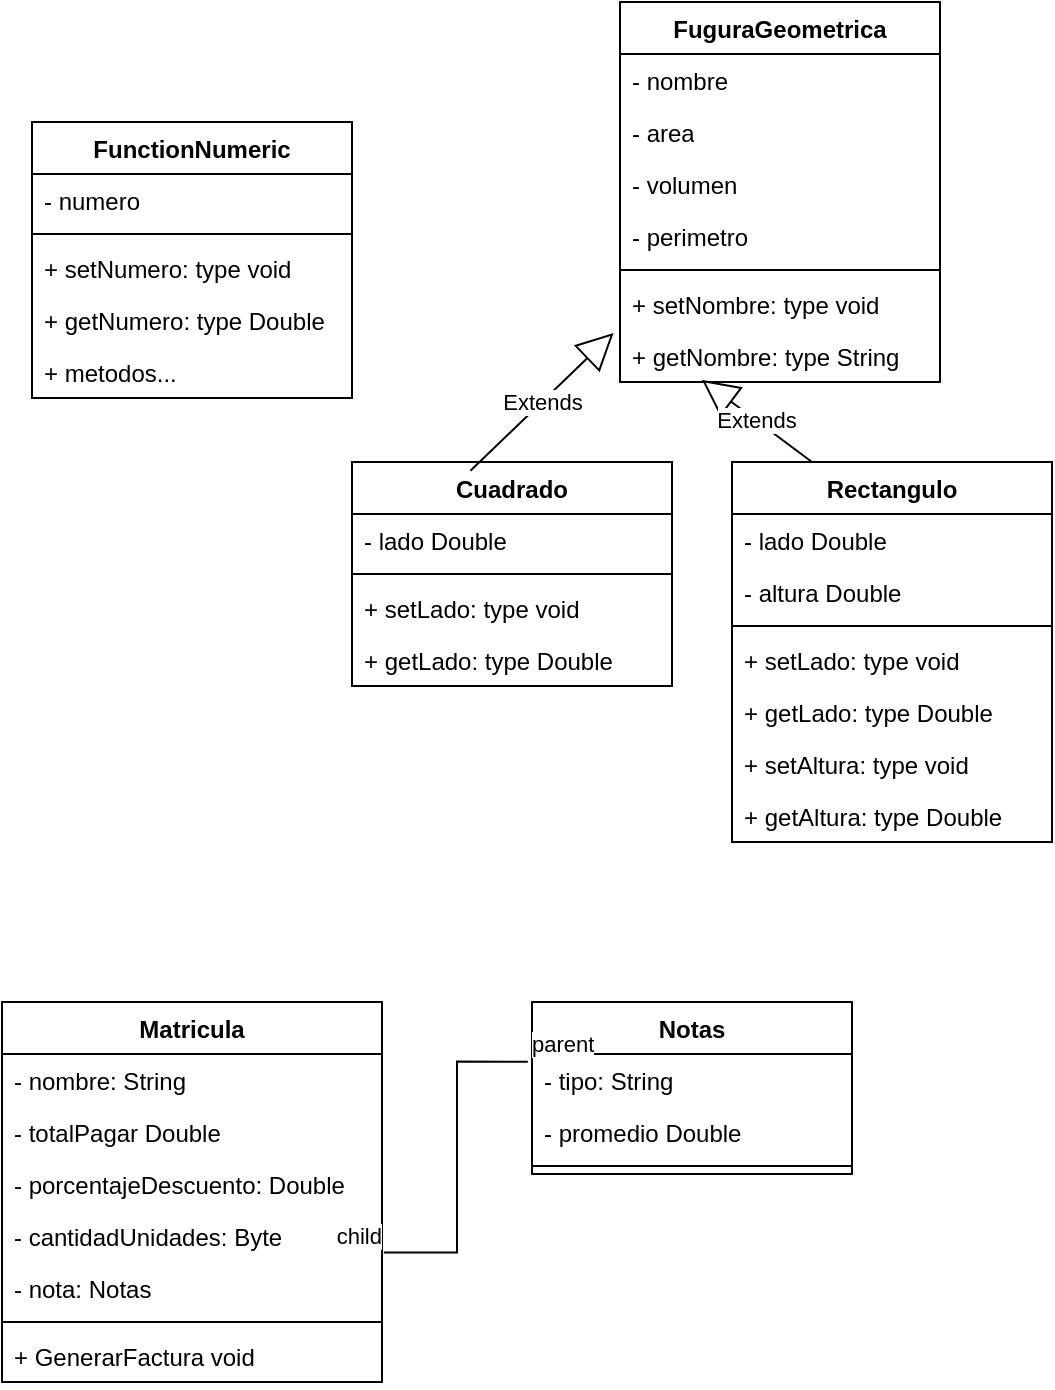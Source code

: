 <mxfile version="21.6.6" type="github">
  <diagram name="Página-1" id="zM-KWCc-olMnprGslNsv">
    <mxGraphModel dx="503" dy="279" grid="1" gridSize="10" guides="1" tooltips="1" connect="1" arrows="1" fold="1" page="1" pageScale="1" pageWidth="827" pageHeight="1169" math="0" shadow="0">
      <root>
        <mxCell id="0" />
        <mxCell id="1" parent="0" />
        <mxCell id="bVBExnZ0OGTMpVUNcGUI-1" value="FuguraGeometrica" style="swimlane;fontStyle=1;align=center;verticalAlign=top;childLayout=stackLayout;horizontal=1;startSize=26;horizontalStack=0;resizeParent=1;resizeParentMax=0;resizeLast=0;collapsible=1;marginBottom=0;whiteSpace=wrap;html=1;" vertex="1" parent="1">
          <mxGeometry x="414" y="70" width="160" height="190" as="geometry" />
        </mxCell>
        <mxCell id="bVBExnZ0OGTMpVUNcGUI-2" value="- nombre" style="text;strokeColor=none;fillColor=none;align=left;verticalAlign=top;spacingLeft=4;spacingRight=4;overflow=hidden;rotatable=0;points=[[0,0.5],[1,0.5]];portConstraint=eastwest;whiteSpace=wrap;html=1;" vertex="1" parent="bVBExnZ0OGTMpVUNcGUI-1">
          <mxGeometry y="26" width="160" height="26" as="geometry" />
        </mxCell>
        <mxCell id="bVBExnZ0OGTMpVUNcGUI-30" value="- area" style="text;strokeColor=none;fillColor=none;align=left;verticalAlign=top;spacingLeft=4;spacingRight=4;overflow=hidden;rotatable=0;points=[[0,0.5],[1,0.5]];portConstraint=eastwest;whiteSpace=wrap;html=1;" vertex="1" parent="bVBExnZ0OGTMpVUNcGUI-1">
          <mxGeometry y="52" width="160" height="26" as="geometry" />
        </mxCell>
        <mxCell id="bVBExnZ0OGTMpVUNcGUI-31" value="- volumen" style="text;strokeColor=none;fillColor=none;align=left;verticalAlign=top;spacingLeft=4;spacingRight=4;overflow=hidden;rotatable=0;points=[[0,0.5],[1,0.5]];portConstraint=eastwest;whiteSpace=wrap;html=1;" vertex="1" parent="bVBExnZ0OGTMpVUNcGUI-1">
          <mxGeometry y="78" width="160" height="26" as="geometry" />
        </mxCell>
        <mxCell id="bVBExnZ0OGTMpVUNcGUI-32" value="- perimetro" style="text;strokeColor=none;fillColor=none;align=left;verticalAlign=top;spacingLeft=4;spacingRight=4;overflow=hidden;rotatable=0;points=[[0,0.5],[1,0.5]];portConstraint=eastwest;whiteSpace=wrap;html=1;" vertex="1" parent="bVBExnZ0OGTMpVUNcGUI-1">
          <mxGeometry y="104" width="160" height="26" as="geometry" />
        </mxCell>
        <mxCell id="bVBExnZ0OGTMpVUNcGUI-3" value="" style="line;strokeWidth=1;fillColor=none;align=left;verticalAlign=middle;spacingTop=-1;spacingLeft=3;spacingRight=3;rotatable=0;labelPosition=right;points=[];portConstraint=eastwest;strokeColor=inherit;" vertex="1" parent="bVBExnZ0OGTMpVUNcGUI-1">
          <mxGeometry y="130" width="160" height="8" as="geometry" />
        </mxCell>
        <mxCell id="bVBExnZ0OGTMpVUNcGUI-4" value="+ setNombre: type void" style="text;strokeColor=none;fillColor=none;align=left;verticalAlign=top;spacingLeft=4;spacingRight=4;overflow=hidden;rotatable=0;points=[[0,0.5],[1,0.5]];portConstraint=eastwest;whiteSpace=wrap;html=1;" vertex="1" parent="bVBExnZ0OGTMpVUNcGUI-1">
          <mxGeometry y="138" width="160" height="26" as="geometry" />
        </mxCell>
        <mxCell id="bVBExnZ0OGTMpVUNcGUI-5" value="+ getNombre: type String" style="text;strokeColor=none;fillColor=none;align=left;verticalAlign=top;spacingLeft=4;spacingRight=4;overflow=hidden;rotatable=0;points=[[0,0.5],[1,0.5]];portConstraint=eastwest;whiteSpace=wrap;html=1;" vertex="1" parent="bVBExnZ0OGTMpVUNcGUI-1">
          <mxGeometry y="164" width="160" height="26" as="geometry" />
        </mxCell>
        <mxCell id="bVBExnZ0OGTMpVUNcGUI-6" value="FunctionNumeric" style="swimlane;fontStyle=1;align=center;verticalAlign=top;childLayout=stackLayout;horizontal=1;startSize=26;horizontalStack=0;resizeParent=1;resizeParentMax=0;resizeLast=0;collapsible=1;marginBottom=0;whiteSpace=wrap;html=1;" vertex="1" parent="1">
          <mxGeometry x="120" y="130" width="160" height="138" as="geometry" />
        </mxCell>
        <mxCell id="bVBExnZ0OGTMpVUNcGUI-7" value="- numero" style="text;strokeColor=none;fillColor=none;align=left;verticalAlign=top;spacingLeft=4;spacingRight=4;overflow=hidden;rotatable=0;points=[[0,0.5],[1,0.5]];portConstraint=eastwest;whiteSpace=wrap;html=1;" vertex="1" parent="bVBExnZ0OGTMpVUNcGUI-6">
          <mxGeometry y="26" width="160" height="26" as="geometry" />
        </mxCell>
        <mxCell id="bVBExnZ0OGTMpVUNcGUI-8" value="" style="line;strokeWidth=1;fillColor=none;align=left;verticalAlign=middle;spacingTop=-1;spacingLeft=3;spacingRight=3;rotatable=0;labelPosition=right;points=[];portConstraint=eastwest;strokeColor=inherit;" vertex="1" parent="bVBExnZ0OGTMpVUNcGUI-6">
          <mxGeometry y="52" width="160" height="8" as="geometry" />
        </mxCell>
        <mxCell id="bVBExnZ0OGTMpVUNcGUI-9" value="+ setNumero: type void" style="text;strokeColor=none;fillColor=none;align=left;verticalAlign=top;spacingLeft=4;spacingRight=4;overflow=hidden;rotatable=0;points=[[0,0.5],[1,0.5]];portConstraint=eastwest;whiteSpace=wrap;html=1;" vertex="1" parent="bVBExnZ0OGTMpVUNcGUI-6">
          <mxGeometry y="60" width="160" height="26" as="geometry" />
        </mxCell>
        <mxCell id="bVBExnZ0OGTMpVUNcGUI-10" value="+ getNumero: type Double" style="text;strokeColor=none;fillColor=none;align=left;verticalAlign=top;spacingLeft=4;spacingRight=4;overflow=hidden;rotatable=0;points=[[0,0.5],[1,0.5]];portConstraint=eastwest;whiteSpace=wrap;html=1;" vertex="1" parent="bVBExnZ0OGTMpVUNcGUI-6">
          <mxGeometry y="86" width="160" height="26" as="geometry" />
        </mxCell>
        <mxCell id="bVBExnZ0OGTMpVUNcGUI-11" value="+ metodos..." style="text;strokeColor=none;fillColor=none;align=left;verticalAlign=top;spacingLeft=4;spacingRight=4;overflow=hidden;rotatable=0;points=[[0,0.5],[1,0.5]];portConstraint=eastwest;whiteSpace=wrap;html=1;" vertex="1" parent="bVBExnZ0OGTMpVUNcGUI-6">
          <mxGeometry y="112" width="160" height="26" as="geometry" />
        </mxCell>
        <mxCell id="bVBExnZ0OGTMpVUNcGUI-13" value="Cuadrado" style="swimlane;fontStyle=1;align=center;verticalAlign=top;childLayout=stackLayout;horizontal=1;startSize=26;horizontalStack=0;resizeParent=1;resizeParentMax=0;resizeLast=0;collapsible=1;marginBottom=0;whiteSpace=wrap;html=1;" vertex="1" parent="1">
          <mxGeometry x="280" y="300" width="160" height="112" as="geometry" />
        </mxCell>
        <mxCell id="bVBExnZ0OGTMpVUNcGUI-14" value="- lado Double" style="text;strokeColor=none;fillColor=none;align=left;verticalAlign=top;spacingLeft=4;spacingRight=4;overflow=hidden;rotatable=0;points=[[0,0.5],[1,0.5]];portConstraint=eastwest;whiteSpace=wrap;html=1;" vertex="1" parent="bVBExnZ0OGTMpVUNcGUI-13">
          <mxGeometry y="26" width="160" height="26" as="geometry" />
        </mxCell>
        <mxCell id="bVBExnZ0OGTMpVUNcGUI-15" value="" style="line;strokeWidth=1;fillColor=none;align=left;verticalAlign=middle;spacingTop=-1;spacingLeft=3;spacingRight=3;rotatable=0;labelPosition=right;points=[];portConstraint=eastwest;strokeColor=inherit;" vertex="1" parent="bVBExnZ0OGTMpVUNcGUI-13">
          <mxGeometry y="52" width="160" height="8" as="geometry" />
        </mxCell>
        <mxCell id="bVBExnZ0OGTMpVUNcGUI-16" value="+ setLado: type void" style="text;strokeColor=none;fillColor=none;align=left;verticalAlign=top;spacingLeft=4;spacingRight=4;overflow=hidden;rotatable=0;points=[[0,0.5],[1,0.5]];portConstraint=eastwest;whiteSpace=wrap;html=1;" vertex="1" parent="bVBExnZ0OGTMpVUNcGUI-13">
          <mxGeometry y="60" width="160" height="26" as="geometry" />
        </mxCell>
        <mxCell id="bVBExnZ0OGTMpVUNcGUI-17" value="+ getLado: type Double" style="text;strokeColor=none;fillColor=none;align=left;verticalAlign=top;spacingLeft=4;spacingRight=4;overflow=hidden;rotatable=0;points=[[0,0.5],[1,0.5]];portConstraint=eastwest;whiteSpace=wrap;html=1;" vertex="1" parent="bVBExnZ0OGTMpVUNcGUI-13">
          <mxGeometry y="86" width="160" height="26" as="geometry" />
        </mxCell>
        <mxCell id="bVBExnZ0OGTMpVUNcGUI-18" value="Rectangulo" style="swimlane;fontStyle=1;align=center;verticalAlign=top;childLayout=stackLayout;horizontal=1;startSize=26;horizontalStack=0;resizeParent=1;resizeParentMax=0;resizeLast=0;collapsible=1;marginBottom=0;whiteSpace=wrap;html=1;" vertex="1" parent="1">
          <mxGeometry x="470" y="300" width="160" height="190" as="geometry" />
        </mxCell>
        <mxCell id="bVBExnZ0OGTMpVUNcGUI-19" value="- lado Double" style="text;strokeColor=none;fillColor=none;align=left;verticalAlign=top;spacingLeft=4;spacingRight=4;overflow=hidden;rotatable=0;points=[[0,0.5],[1,0.5]];portConstraint=eastwest;whiteSpace=wrap;html=1;" vertex="1" parent="bVBExnZ0OGTMpVUNcGUI-18">
          <mxGeometry y="26" width="160" height="26" as="geometry" />
        </mxCell>
        <mxCell id="bVBExnZ0OGTMpVUNcGUI-23" value="- altura Double" style="text;strokeColor=none;fillColor=none;align=left;verticalAlign=top;spacingLeft=4;spacingRight=4;overflow=hidden;rotatable=0;points=[[0,0.5],[1,0.5]];portConstraint=eastwest;whiteSpace=wrap;html=1;" vertex="1" parent="bVBExnZ0OGTMpVUNcGUI-18">
          <mxGeometry y="52" width="160" height="26" as="geometry" />
        </mxCell>
        <mxCell id="bVBExnZ0OGTMpVUNcGUI-20" value="" style="line;strokeWidth=1;fillColor=none;align=left;verticalAlign=middle;spacingTop=-1;spacingLeft=3;spacingRight=3;rotatable=0;labelPosition=right;points=[];portConstraint=eastwest;strokeColor=inherit;" vertex="1" parent="bVBExnZ0OGTMpVUNcGUI-18">
          <mxGeometry y="78" width="160" height="8" as="geometry" />
        </mxCell>
        <mxCell id="bVBExnZ0OGTMpVUNcGUI-21" value="+ setLado: type void" style="text;strokeColor=none;fillColor=none;align=left;verticalAlign=top;spacingLeft=4;spacingRight=4;overflow=hidden;rotatable=0;points=[[0,0.5],[1,0.5]];portConstraint=eastwest;whiteSpace=wrap;html=1;" vertex="1" parent="bVBExnZ0OGTMpVUNcGUI-18">
          <mxGeometry y="86" width="160" height="26" as="geometry" />
        </mxCell>
        <mxCell id="bVBExnZ0OGTMpVUNcGUI-22" value="+ getLado: type Double" style="text;strokeColor=none;fillColor=none;align=left;verticalAlign=top;spacingLeft=4;spacingRight=4;overflow=hidden;rotatable=0;points=[[0,0.5],[1,0.5]];portConstraint=eastwest;whiteSpace=wrap;html=1;" vertex="1" parent="bVBExnZ0OGTMpVUNcGUI-18">
          <mxGeometry y="112" width="160" height="26" as="geometry" />
        </mxCell>
        <mxCell id="bVBExnZ0OGTMpVUNcGUI-25" value="+ setAltura: type void" style="text;strokeColor=none;fillColor=none;align=left;verticalAlign=top;spacingLeft=4;spacingRight=4;overflow=hidden;rotatable=0;points=[[0,0.5],[1,0.5]];portConstraint=eastwest;whiteSpace=wrap;html=1;" vertex="1" parent="bVBExnZ0OGTMpVUNcGUI-18">
          <mxGeometry y="138" width="160" height="26" as="geometry" />
        </mxCell>
        <mxCell id="bVBExnZ0OGTMpVUNcGUI-24" value="+ getAltura: type Double" style="text;strokeColor=none;fillColor=none;align=left;verticalAlign=top;spacingLeft=4;spacingRight=4;overflow=hidden;rotatable=0;points=[[0,0.5],[1,0.5]];portConstraint=eastwest;whiteSpace=wrap;html=1;" vertex="1" parent="bVBExnZ0OGTMpVUNcGUI-18">
          <mxGeometry y="164" width="160" height="26" as="geometry" />
        </mxCell>
        <mxCell id="bVBExnZ0OGTMpVUNcGUI-27" value="Extends" style="endArrow=block;endSize=16;endFill=0;html=1;rounded=0;exitX=0.37;exitY=0.039;exitDx=0;exitDy=0;exitPerimeter=0;entryX=-0.02;entryY=0.057;entryDx=0;entryDy=0;entryPerimeter=0;" edge="1" parent="1" source="bVBExnZ0OGTMpVUNcGUI-13" target="bVBExnZ0OGTMpVUNcGUI-5">
          <mxGeometry width="160" relative="1" as="geometry">
            <mxPoint x="320" y="240" as="sourcePoint" />
            <mxPoint x="480" y="240" as="targetPoint" />
          </mxGeometry>
        </mxCell>
        <mxCell id="bVBExnZ0OGTMpVUNcGUI-28" value="Extends" style="endArrow=block;endSize=16;endFill=0;html=1;rounded=0;exitX=0.25;exitY=0;exitDx=0;exitDy=0;entryX=0.256;entryY=0.959;entryDx=0;entryDy=0;entryPerimeter=0;" edge="1" parent="1" source="bVBExnZ0OGTMpVUNcGUI-18" target="bVBExnZ0OGTMpVUNcGUI-5">
          <mxGeometry width="160" relative="1" as="geometry">
            <mxPoint x="320" y="240" as="sourcePoint" />
            <mxPoint x="480" y="240" as="targetPoint" />
          </mxGeometry>
        </mxCell>
        <mxCell id="bVBExnZ0OGTMpVUNcGUI-34" value="Notas" style="swimlane;fontStyle=1;align=center;verticalAlign=top;childLayout=stackLayout;horizontal=1;startSize=26;horizontalStack=0;resizeParent=1;resizeParentMax=0;resizeLast=0;collapsible=1;marginBottom=0;whiteSpace=wrap;html=1;" vertex="1" parent="1">
          <mxGeometry x="370" y="570" width="160" height="86" as="geometry" />
        </mxCell>
        <mxCell id="bVBExnZ0OGTMpVUNcGUI-35" value="- tipo: String" style="text;strokeColor=none;fillColor=none;align=left;verticalAlign=top;spacingLeft=4;spacingRight=4;overflow=hidden;rotatable=0;points=[[0,0.5],[1,0.5]];portConstraint=eastwest;whiteSpace=wrap;html=1;" vertex="1" parent="bVBExnZ0OGTMpVUNcGUI-34">
          <mxGeometry y="26" width="160" height="26" as="geometry" />
        </mxCell>
        <mxCell id="bVBExnZ0OGTMpVUNcGUI-36" value="- promedio Double" style="text;strokeColor=none;fillColor=none;align=left;verticalAlign=top;spacingLeft=4;spacingRight=4;overflow=hidden;rotatable=0;points=[[0,0.5],[1,0.5]];portConstraint=eastwest;whiteSpace=wrap;html=1;" vertex="1" parent="bVBExnZ0OGTMpVUNcGUI-34">
          <mxGeometry y="52" width="160" height="26" as="geometry" />
        </mxCell>
        <mxCell id="bVBExnZ0OGTMpVUNcGUI-37" value="" style="line;strokeWidth=1;fillColor=none;align=left;verticalAlign=middle;spacingTop=-1;spacingLeft=3;spacingRight=3;rotatable=0;labelPosition=right;points=[];portConstraint=eastwest;strokeColor=inherit;" vertex="1" parent="bVBExnZ0OGTMpVUNcGUI-34">
          <mxGeometry y="78" width="160" height="8" as="geometry" />
        </mxCell>
        <mxCell id="bVBExnZ0OGTMpVUNcGUI-46" value="Matricula" style="swimlane;fontStyle=1;align=center;verticalAlign=top;childLayout=stackLayout;horizontal=1;startSize=26;horizontalStack=0;resizeParent=1;resizeParentMax=0;resizeLast=0;collapsible=1;marginBottom=0;whiteSpace=wrap;html=1;" vertex="1" parent="1">
          <mxGeometry x="105" y="570" width="190" height="190" as="geometry" />
        </mxCell>
        <mxCell id="bVBExnZ0OGTMpVUNcGUI-47" value="- nombre: String" style="text;strokeColor=none;fillColor=none;align=left;verticalAlign=top;spacingLeft=4;spacingRight=4;overflow=hidden;rotatable=0;points=[[0,0.5],[1,0.5]];portConstraint=eastwest;whiteSpace=wrap;html=1;" vertex="1" parent="bVBExnZ0OGTMpVUNcGUI-46">
          <mxGeometry y="26" width="190" height="26" as="geometry" />
        </mxCell>
        <mxCell id="bVBExnZ0OGTMpVUNcGUI-48" value="- totalPagar Double" style="text;strokeColor=none;fillColor=none;align=left;verticalAlign=top;spacingLeft=4;spacingRight=4;overflow=hidden;rotatable=0;points=[[0,0.5],[1,0.5]];portConstraint=eastwest;whiteSpace=wrap;html=1;" vertex="1" parent="bVBExnZ0OGTMpVUNcGUI-46">
          <mxGeometry y="52" width="190" height="26" as="geometry" />
        </mxCell>
        <mxCell id="bVBExnZ0OGTMpVUNcGUI-50" value="- porcentajeDescuento: Double" style="text;strokeColor=none;fillColor=none;align=left;verticalAlign=top;spacingLeft=4;spacingRight=4;overflow=hidden;rotatable=0;points=[[0,0.5],[1,0.5]];portConstraint=eastwest;whiteSpace=wrap;html=1;" vertex="1" parent="bVBExnZ0OGTMpVUNcGUI-46">
          <mxGeometry y="78" width="190" height="26" as="geometry" />
        </mxCell>
        <mxCell id="bVBExnZ0OGTMpVUNcGUI-52" value="- cantidadUnidades: Byte" style="text;strokeColor=none;fillColor=none;align=left;verticalAlign=top;spacingLeft=4;spacingRight=4;overflow=hidden;rotatable=0;points=[[0,0.5],[1,0.5]];portConstraint=eastwest;whiteSpace=wrap;html=1;" vertex="1" parent="bVBExnZ0OGTMpVUNcGUI-46">
          <mxGeometry y="104" width="190" height="26" as="geometry" />
        </mxCell>
        <mxCell id="bVBExnZ0OGTMpVUNcGUI-53" value="- nota: Notas" style="text;strokeColor=none;fillColor=none;align=left;verticalAlign=top;spacingLeft=4;spacingRight=4;overflow=hidden;rotatable=0;points=[[0,0.5],[1,0.5]];portConstraint=eastwest;whiteSpace=wrap;html=1;" vertex="1" parent="bVBExnZ0OGTMpVUNcGUI-46">
          <mxGeometry y="130" width="190" height="26" as="geometry" />
        </mxCell>
        <mxCell id="bVBExnZ0OGTMpVUNcGUI-49" value="" style="line;strokeWidth=1;fillColor=none;align=left;verticalAlign=middle;spacingTop=-1;spacingLeft=3;spacingRight=3;rotatable=0;labelPosition=right;points=[];portConstraint=eastwest;strokeColor=inherit;" vertex="1" parent="bVBExnZ0OGTMpVUNcGUI-46">
          <mxGeometry y="156" width="190" height="8" as="geometry" />
        </mxCell>
        <mxCell id="bVBExnZ0OGTMpVUNcGUI-57" value="+ GenerarFactura void" style="text;strokeColor=none;fillColor=none;align=left;verticalAlign=top;spacingLeft=4;spacingRight=4;overflow=hidden;rotatable=0;points=[[0,0.5],[1,0.5]];portConstraint=eastwest;whiteSpace=wrap;html=1;" vertex="1" parent="bVBExnZ0OGTMpVUNcGUI-46">
          <mxGeometry y="164" width="190" height="26" as="geometry" />
        </mxCell>
        <mxCell id="bVBExnZ0OGTMpVUNcGUI-54" value="" style="endArrow=none;html=1;edgeStyle=orthogonalEdgeStyle;rounded=0;exitX=-0.013;exitY=0.148;exitDx=0;exitDy=0;exitPerimeter=0;entryX=1.005;entryY=0.819;entryDx=0;entryDy=0;entryPerimeter=0;" edge="1" parent="1" source="bVBExnZ0OGTMpVUNcGUI-35" target="bVBExnZ0OGTMpVUNcGUI-52">
          <mxGeometry relative="1" as="geometry">
            <mxPoint x="230" y="640" as="sourcePoint" />
            <mxPoint x="390" y="640" as="targetPoint" />
          </mxGeometry>
        </mxCell>
        <mxCell id="bVBExnZ0OGTMpVUNcGUI-55" value="parent" style="edgeLabel;resizable=0;html=1;align=left;verticalAlign=bottom;" connectable="0" vertex="1" parent="bVBExnZ0OGTMpVUNcGUI-54">
          <mxGeometry x="-1" relative="1" as="geometry" />
        </mxCell>
        <mxCell id="bVBExnZ0OGTMpVUNcGUI-56" value="child" style="edgeLabel;resizable=0;html=1;align=right;verticalAlign=bottom;" connectable="0" vertex="1" parent="bVBExnZ0OGTMpVUNcGUI-54">
          <mxGeometry x="1" relative="1" as="geometry" />
        </mxCell>
      </root>
    </mxGraphModel>
  </diagram>
</mxfile>
